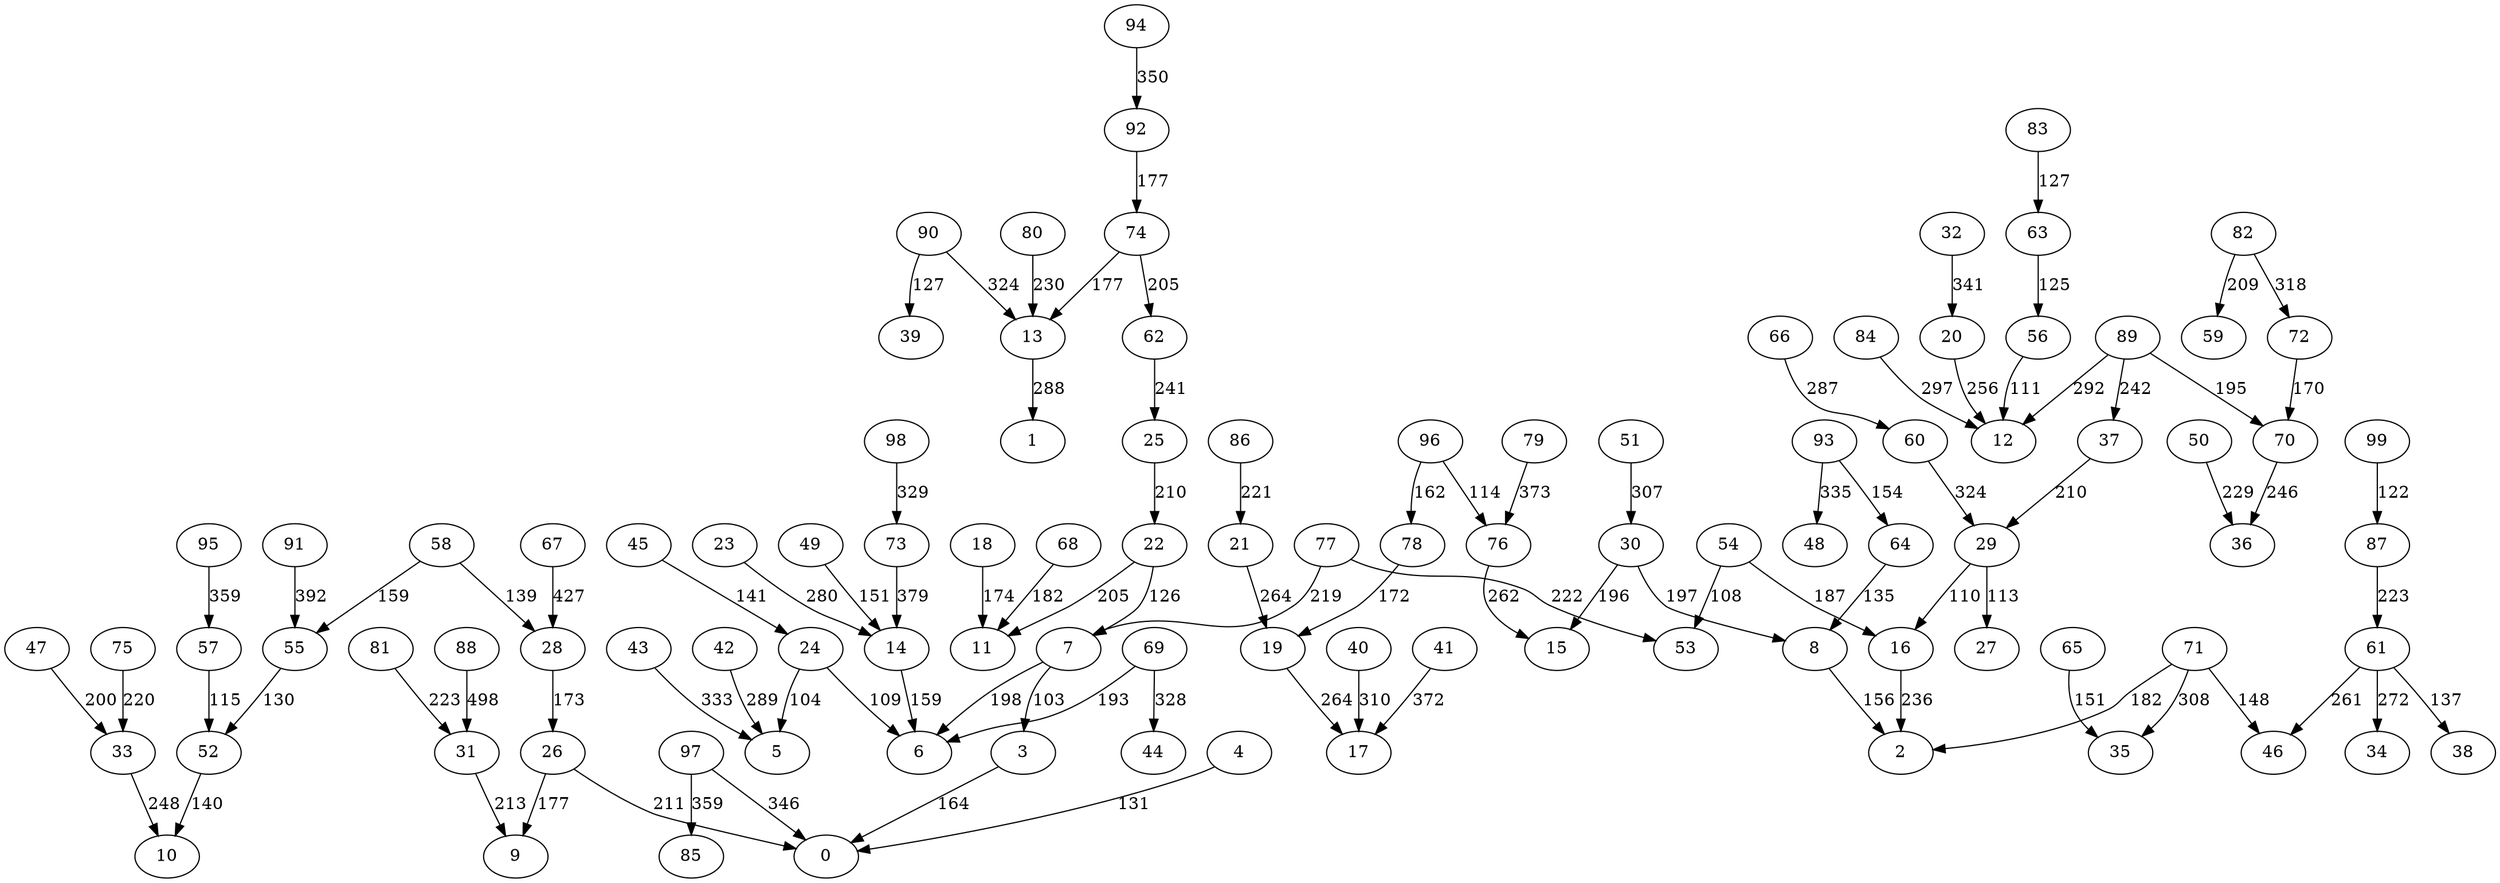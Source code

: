 digraph example{
3 -> 0[label= "164"];
16 -> 2[label= "236"];
7 -> 3[label= "103"];
4 -> 0[label= "131"];
24 -> 5[label= "104"];
7 -> 6[label= "198"];
22 -> 7[label= "126"];
8 -> 2[label= "156"];
26 -> 9[label= "177"];
52 -> 10[label= "140"];
22 -> 11[label= "205"];
89 -> 12[label= "292"];
13 -> 1[label= "288"];
14 -> 6[label= "159"];
30 -> 15[label= "196"];
54 -> 16[label= "187"];
19 -> 17[label= "264"];
18 -> 11[label= "174"];
78 -> 19[label= "172"];
20 -> 12[label= "256"];
21 -> 19[label= "264"];
25 -> 22[label= "210"];
23 -> 14[label= "280"];
24 -> 6[label= "109"];
62 -> 25[label= "241"];
26 -> 0[label= "211"];
29 -> 27[label= "113"];
28 -> 26[label= "173"];
29 -> 16[label= "110"];
30 -> 8[label= "197"];
31 -> 9[label= "213"];
32 -> 20[label= "341"];
33 -> 10[label= "248"];
61 -> 34[label= "272"];
71 -> 35[label= "308"];
70 -> 36[label= "246"];
37 -> 29[label= "210"];
61 -> 38[label= "137"];
90 -> 39[label= "127"];
40 -> 17[label= "310"];
41 -> 17[label= "372"];
42 -> 5[label= "289"];
43 -> 5[label= "333"];
69 -> 44[label= "328"];
45 -> 24[label= "141"];
71 -> 46[label= "148"];
47 -> 33[label= "200"];
93 -> 48[label= "335"];
49 -> 14[label= "151"];
50 -> 36[label= "229"];
51 -> 30[label= "307"];
55 -> 52[label= "130"];
77 -> 53[label= "222"];
54 -> 53[label= "108"];
58 -> 55[label= "159"];
56 -> 12[label= "111"];
57 -> 52[label= "115"];
58 -> 28[label= "139"];
82 -> 59[label= "209"];
60 -> 29[label= "324"];
61 -> 46[label= "261"];
74 -> 62[label= "205"];
63 -> 56[label= "125"];
64 -> 8[label= "135"];
65 -> 35[label= "151"];
66 -> 60[label= "287"];
67 -> 28[label= "427"];
68 -> 11[label= "182"];
69 -> 6[label= "193"];
89 -> 70[label= "195"];
71 -> 2[label= "182"];
72 -> 70[label= "170"];
73 -> 14[label= "379"];
74 -> 13[label= "177"];
75 -> 33[label= "220"];
76 -> 15[label= "262"];
77 -> 7[label= "219"];
96 -> 78[label= "162"];
79 -> 76[label= "373"];
80 -> 13[label= "230"];
81 -> 31[label= "223"];
82 -> 72[label= "318"];
83 -> 63[label= "127"];
84 -> 12[label= "297"];
97 -> 85[label= "359"];
86 -> 21[label= "221"];
87 -> 61[label= "223"];
88 -> 31[label= "498"];
89 -> 37[label= "242"];
90 -> 13[label= "324"];
91 -> 55[label= "392"];
92 -> 74[label= "177"];
93 -> 64[label= "154"];
94 -> 92[label= "350"];
95 -> 57[label= "359"];
96 -> 76[label= "114"];
97 -> 0[label= "346"];
98 -> 73[label= "329"];
99 -> 87[label= "122"];
}
